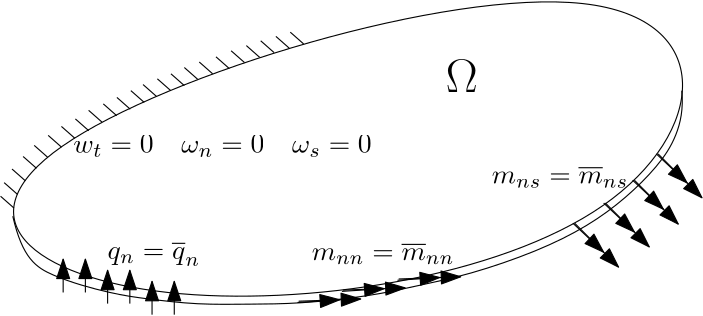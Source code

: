 <?xml version="1.0"?>
<!DOCTYPE ipe SYSTEM "ipe.dtd">
<ipe version="70206" creator="Ipe 7.2.9">
<info created="D:20180309155845" modified="D:20190508173953"/>
<ipestyle name="basic">
<symbol name="arrow/arc(spx)">
<path stroke="sym-stroke" fill="sym-stroke" pen="sym-pen">
0 0 m
-1 0.333 l
-1 -0.333 l
h
</path>
</symbol>
<symbol name="arrow/farc(spx)">
<path stroke="sym-stroke" fill="white" pen="sym-pen">
0 0 m
-1 0.333 l
-1 -0.333 l
h
</path>
</symbol>
<symbol name="arrow/ptarc(spx)">
<path stroke="sym-stroke" fill="sym-stroke" pen="sym-pen">
0 0 m
-1 0.333 l
-0.8 0 l
-1 -0.333 l
h
</path>
</symbol>
<symbol name="arrow/fptarc(spx)">
<path stroke="sym-stroke" fill="white" pen="sym-pen">
0 0 m
-1 0.333 l
-0.8 0 l
-1 -0.333 l
h
</path>
</symbol>
<symbol name="mark/circle(sx)" transformations="translations">
<path fill="sym-stroke">
0.6 0 0 0.6 0 0 e
0.4 0 0 0.4 0 0 e
</path>
</symbol>
<symbol name="mark/disk(sx)" transformations="translations">
<path fill="sym-stroke">
0.6 0 0 0.6 0 0 e
</path>
</symbol>
<symbol name="mark/fdisk(sfx)" transformations="translations">
<group>
<path fill="sym-fill">
0.5 0 0 0.5 0 0 e
</path>
<path fill="sym-stroke" fillrule="eofill">
0.6 0 0 0.6 0 0 e
0.4 0 0 0.4 0 0 e
</path>
</group>
</symbol>
<symbol name="mark/box(sx)" transformations="translations">
<path fill="sym-stroke" fillrule="eofill">
-0.6 -0.6 m
0.6 -0.6 l
0.6 0.6 l
-0.6 0.6 l
h
-0.4 -0.4 m
0.4 -0.4 l
0.4 0.4 l
-0.4 0.4 l
h
</path>
</symbol>
<symbol name="mark/square(sx)" transformations="translations">
<path fill="sym-stroke">
-0.6 -0.6 m
0.6 -0.6 l
0.6 0.6 l
-0.6 0.6 l
h
</path>
</symbol>
<symbol name="mark/fsquare(sfx)" transformations="translations">
<group>
<path fill="sym-fill">
-0.5 -0.5 m
0.5 -0.5 l
0.5 0.5 l
-0.5 0.5 l
h
</path>
<path fill="sym-stroke" fillrule="eofill">
-0.6 -0.6 m
0.6 -0.6 l
0.6 0.6 l
-0.6 0.6 l
h
-0.4 -0.4 m
0.4 -0.4 l
0.4 0.4 l
-0.4 0.4 l
h
</path>
</group>
</symbol>
<symbol name="mark/cross(sx)" transformations="translations">
<group>
<path fill="sym-stroke">
-0.43 -0.57 m
0.57 0.43 l
0.43 0.57 l
-0.57 -0.43 l
h
</path>
<path fill="sym-stroke">
-0.43 0.57 m
0.57 -0.43 l
0.43 -0.57 l
-0.57 0.43 l
h
</path>
</group>
</symbol>
<symbol name="arrow/fnormal(spx)">
<path stroke="sym-stroke" fill="white" pen="sym-pen">
0 0 m
-1 0.333 l
-1 -0.333 l
h
</path>
</symbol>
<symbol name="arrow/pointed(spx)">
<path stroke="sym-stroke" fill="sym-stroke" pen="sym-pen">
0 0 m
-1 0.333 l
-0.8 0 l
-1 -0.333 l
h
</path>
</symbol>
<symbol name="arrow/fpointed(spx)">
<path stroke="sym-stroke" fill="white" pen="sym-pen">
0 0 m
-1 0.333 l
-0.8 0 l
-1 -0.333 l
h
</path>
</symbol>
<symbol name="arrow/linear(spx)">
<path stroke="sym-stroke" pen="sym-pen">
-1 0.333 m
0 0 l
-1 -0.333 l
</path>
</symbol>
<symbol name="arrow/fdouble(spx)">
<path stroke="sym-stroke" fill="white" pen="sym-pen">
0 0 m
-1 0.333 l
-1 -0.333 l
h
-1 0 m
-2 0.333 l
-2 -0.333 l
h
</path>
</symbol>
<symbol name="arrow/double(spx)">
<path stroke="sym-stroke" fill="sym-stroke" pen="sym-pen">
0 0 m
-1 0.333 l
-1 -0.333 l
h
-1 0 m
-2 0.333 l
-2 -0.333 l
h
</path>
</symbol>
<pen name="heavier" value="0.8"/>
<pen name="fat" value="1.2"/>
<pen name="ultrafat" value="2"/>
<symbolsize name="large" value="5"/>
<symbolsize name="small" value="2"/>
<symbolsize name="tiny" value="1.1"/>
<arrowsize name="large" value="10"/>
<arrowsize name="small" value="5"/>
<arrowsize name="tiny" value="3"/>
<color name="red" value="1 0 0"/>
<color name="green" value="0 1 0"/>
<color name="blue" value="0 0 1"/>
<color name="yellow" value="1 1 0"/>
<color name="orange" value="1 0.647 0"/>
<color name="gold" value="1 0.843 0"/>
<color name="purple" value="0.627 0.125 0.941"/>
<color name="gray" value="0.745"/>
<color name="brown" value="0.647 0.165 0.165"/>
<color name="navy" value="0 0 0.502"/>
<color name="pink" value="1 0.753 0.796"/>
<color name="seagreen" value="0.18 0.545 0.341"/>
<color name="turquoise" value="0.251 0.878 0.816"/>
<color name="violet" value="0.933 0.51 0.933"/>
<color name="darkblue" value="0 0 0.545"/>
<color name="darkcyan" value="0 0.545 0.545"/>
<color name="darkgray" value="0.663"/>
<color name="darkgreen" value="0 0.392 0"/>
<color name="darkmagenta" value="0.545 0 0.545"/>
<color name="darkorange" value="1 0.549 0"/>
<color name="darkred" value="0.545 0 0"/>
<color name="lightblue" value="0.678 0.847 0.902"/>
<color name="lightcyan" value="0.878 1 1"/>
<color name="lightgray" value="0.827"/>
<color name="lightgreen" value="0.565 0.933 0.565"/>
<color name="lightyellow" value="1 1 0.878"/>
<dashstyle name="dashed" value="[4] 0"/>
<dashstyle name="dotted" value="[1 3] 0"/>
<dashstyle name="dash dotted" value="[4 2 1 2] 0"/>
<dashstyle name="dash dot dotted" value="[4 2 1 2 1 2] 0"/>
<textsize name="large" value="\large"/>
<textsize name="Large" value="\Large"/>
<textsize name="LARGE" value="\LARGE"/>
<textsize name="huge" value="\huge"/>
<textsize name="Huge" value="\Huge"/>
<textsize name="small" value="\small"/>
<textsize name="footnote" value="\footnotesize"/>
<textsize name="tiny" value="\tiny"/>
<textstyle name="center" begin="\begin{center}" end="\end{center}"/>
<textstyle name="itemize" begin="\begin{itemize}" end="\end{itemize}"/>
<textstyle name="item" begin="\begin{itemize}\item{}" end="\end{itemize}"/>
<gridsize name="4 pts" value="4"/>
<gridsize name="8 pts (~3 mm)" value="8"/>
<gridsize name="16 pts (~6 mm)" value="16"/>
<gridsize name="32 pts (~12 mm)" value="32"/>
<gridsize name="10 pts (~3.5 mm)" value="10"/>
<gridsize name="20 pts (~7 mm)" value="20"/>
<gridsize name="14 pts (~5 mm)" value="14"/>
<gridsize name="28 pts (~10 mm)" value="28"/>
<gridsize name="56 pts (~20 mm)" value="56"/>
<anglesize name="90 deg" value="90"/>
<anglesize name="60 deg" value="60"/>
<anglesize name="45 deg" value="45"/>
<anglesize name="30 deg" value="30"/>
<anglesize name="22.5 deg" value="22.5"/>
<opacity name="10%" value="0.1"/>
<opacity name="30%" value="0.3"/>
<opacity name="50%" value="0.5"/>
<opacity name="75%" value="0.75"/>
<tiling name="falling" angle="-60" step="4" width="1"/>
<tiling name="rising" angle="30" step="4" width="1"/>
</ipestyle>
<page>
<layer name="alpha"/>
<view layers="alpha" active="alpha"/>
<path layer="alpha" matrix="1 0 0 1 -0.287719 -8" stroke="black">
144 608
224 544
436 576
448 700 u
</path>
<path stroke="white" pen="0.8" cap="1" join="1">
194.923 601.61 m
194.923 601.61 l
</path>
<path stroke="white" pen="0.8" cap="1" join="1">
194.187 597.929 m
194.187 597.929 l
</path>
<path stroke="white" pen="0.8" cap="1" join="1">
242.033 651.665 m
242.033 651.665 l
</path>
<path stroke="white" pen="0.8" cap="1" join="1">
242.033 651.665 m
242.033 651.665 l
</path>
<path stroke="white" pen="0.8" cap="1" join="1">
355.025 622.674 m
355.025 622.674 l
</path>
<path stroke="white" pen="0.8" cap="1" join="1">
295.599 625.731 m
295.599 625.731 l
</path>
<path stroke="white" pen="0.8" cap="1" join="1">
212.053 623.524 m
212.053 623.524 l
</path>
<path stroke="white" pen="0.8" cap="1" join="1">
212.619 621.259 m
212.619 621.259 l
</path>
<path stroke="white" pen="0.8" cap="1" join="1">
212.902 618.427 m
212.902 618.427 l
</path>
<path stroke="black">
267.83 632.584 m
263.016 636.831 l
</path>
<path matrix="1 0 0 1 -6.01784 -1.86838" stroke="black">
267.83 632.584 m
263.016 636.831 l
</path>
<path matrix="1 0 0 1 -11.3973 -3.8503" stroke="black">
267.83 632.584 m
263.016 636.831 l
</path>
<path matrix="1 0 0 1 -16.2105 -6.11536" stroke="black">
267.83 632.584 m
263.016 636.831 l
</path>
<path matrix="1 0 0 1 -21.1076 -7.91957" stroke="black">
267.83 632.584 m
263.016 636.831 l
</path>
<path matrix="1 0 0 1 -26.2625 -9.98152" stroke="black">
267.83 632.584 m
263.016 636.831 l
</path>
<path matrix="1 0 0 1 -30.6441 -12.1724" stroke="black">
267.83 632.584 m
263.016 636.831 l
</path>
<path matrix="1 0 0 1 -35.6701 -14.621" stroke="black">
267.83 632.584 m
263.016 636.831 l
</path>
<path matrix="1 0 0 1 -40.5672 -16.9407" stroke="black">
267.83 632.584 m
263.016 636.831 l
</path>
<path matrix="1 0 0 1 -45.851 -19.2604" stroke="black">
267.83 632.584 m
263.016 636.831 l
</path>
<path matrix="1 0 0 1 -50.6193 -22.3533" stroke="black">
267.83 632.584 m
263.016 636.831 l
</path>
<path matrix="1 0 0 1 -55.6453 -25.0596" stroke="black">
267.83 632.584 m
263.016 636.831 l
</path>
<path matrix="1 0 0 1 -60.4136 -28.2814" stroke="black">
267.83 632.584 m
263.016 636.831 l
</path>
<path matrix="1 0 0 1 -65.4396 -31.8898" stroke="black">
267.83 632.584 m
263.016 636.831 l
</path>
<path matrix="1 0 0 1 -69.4346 -35.8848" stroke="black">
267.83 632.584 m
263.016 636.831 l
</path>
<path matrix="1 0 0 1 -73.4296 -40.3953" stroke="black">
267.83 632.584 m
263.016 636.831 l
</path>
<path matrix="1 0 0 1 -76.2648 -45.2924" stroke="black">
267.83 632.584 m
263.016 636.831 l
</path>
<path matrix="1 0 0 1 -77.5535 -50.1895" stroke="black">
267.83 632.584 m
263.016 636.831 l
</path>
<path matrix="1 0 0 1 26.7467 8.87614" stroke="black">
267.83 632.584 m
263.016 636.831 l
</path>
<path matrix="1 0 0 1 21.5657 7.35428" stroke="black">
267.83 632.584 m
263.016 636.831 l
</path>
<path matrix="1 0 0 1 16.0991 5.7718" stroke="black">
267.83 632.584 m
263.016 636.831 l
</path>
<path matrix="1 0 0 1 10.9202 4.04551" stroke="black">
267.83 632.584 m
263.016 636.831 l
</path>
<path matrix="1 0 0 1 5.45348 2.17529" stroke="black">
267.83 632.584 m
263.016 636.831 l
</path>
<path stroke="black" arrow="normal/normal">
391.515 576.922 m
402.577 566.492 l
</path>
<path stroke="black" arrow="normal/normal">
392.147 576.922 m
407.95 561.119 l
</path>
<path matrix="1 0 0 1 11.0621 7.26937" stroke="black" arrow="normal/normal">
391.515 576.922 m
402.577 566.492 l
</path>
<path matrix="1 0 0 1 11.0621 7.26937" stroke="black" arrow="normal/normal">
392.147 576.922 m
407.95 561.119 l
</path>
<path matrix="1 0 0 1 21.4921 15.4869" stroke="black" arrow="normal/normal">
391.515 576.922 m
402.577 566.492 l
</path>
<path matrix="1 0 0 1 21.4921 15.4869" stroke="black" arrow="normal/normal">
392.147 576.922 m
407.95 561.119 l
</path>
<path matrix="1 0 0 1 30.0259 24.968" stroke="black" arrow="normal/normal">
391.515 576.922 m
402.577 566.492 l
</path>
<path matrix="1 0 0 1 30.0259 24.968" stroke="black" arrow="normal/normal">
392.147 576.922 m
407.95 561.119 l
</path>
<text matrix="1 0 0 1 15.4503 -26.4996" transformations="translations" pos="196.19 628.755" stroke="black" type="label" width="107.444" height="6.425" depth="1.49" valign="baseline" style="math">w_t=0 \quad \omega_n=0 \quad \omega_s = 0</text>
<text matrix="1 0 0 1 -16 36" transformations="translations" pos="313.448 527.616" stroke="black" type="label" width="51.474" height="6.286" depth="1.49" valign="baseline" style="math">m_{nn} = \overline{m}_{nn}</text>
<text matrix="1 0 0 1 -76 32" transformations="translations" pos="438.292 559.222" stroke="black" type="label" width="49.145" height="6.286" depth="1.49" valign="baseline" style="math">m_{ns} = \overline{m}_{ns}</text>
<path stroke="black">
189.869 579.45 m
193.345 564.279
203.143 557.642
226.216 551.321
237.91 549.741
256.241 547.528
275.521 547.844
292.272 547.844
319.137 550.689
335.572 554.481
353.904 558.274
378.872 566.808
397.204 575.973
410.794 586.087
422.173 597.466
429.126 607.895
431.338 618.009
430.706 624.647 c
</path>
<text matrix="1 0 0 1 18.7255 20.4146" transformations="translations" pos="327.039 603.787" stroke="black" type="label" width="11.493" height="11.761" depth="0" valign="baseline" size="LARGE" style="math">\Omega</text>
<path stroke="black" arrow="normal/normal">
224 548 m
224 560 l
</path>
<path matrix="1 0 0 1 8 0" stroke="black" arrow="normal/normal">
224 548 m
224 560 l
</path>
<path matrix="1 0 0 1 16 -4" stroke="black" arrow="normal/normal">
224 548 m
224 560 l
</path>
<path matrix="1 0 0 1 24 -4" stroke="black" arrow="normal/normal">
224 548 m
224 560 l
</path>
<path matrix="1 0 0 1 -8 4" stroke="black" arrow="normal/normal">
224 548 m
224 560 l
</path>
<path matrix="1 0 0 1 -16 4" stroke="black" arrow="normal/normal">
224 548 m
224 560 l
</path>
<text matrix="1 0 0 1 8 24" transformations="translations" pos="216 540" stroke="black" type="label" width="33.382" height="6.287" depth="2.43" valign="baseline" style="math">q_n = \overline{q}_n</text>
<path matrix="0.681473 0.731843 -0.731843 0.681473 447.759 -131.293" stroke="black" arrow="normal/normal">
391.515 576.922 m
402.577 566.492 l
</path>
<path matrix="0.681473 0.731843 -0.731843 0.681473 447.759 -131.293" stroke="black" arrow="normal/normal">
392.147 576.922 m
407.95 561.119 l
</path>
<path matrix="0.681473 0.731843 -0.731843 0.681473 463.759 -127.293" stroke="black" arrow="normal/normal">
391.515 576.922 m
402.577 566.492 l
</path>
<path matrix="0.681473 0.731843 -0.731843 0.681473 463.759 -127.293" stroke="black" arrow="normal/normal">
392.147 576.922 m
407.95 561.119 l
</path>
<path matrix="0.681473 0.731843 -0.731843 0.681473 483.759 -123.293" stroke="black" arrow="normal/normal">
391.515 576.922 m
402.577 566.492 l
</path>
<path matrix="0.681473 0.731843 -0.731843 0.681473 483.759 -123.293" stroke="black" arrow="normal/normal">
392.147 576.922 m
407.95 561.119 l
</path>
</page>
</ipe>
